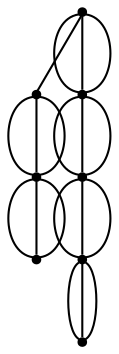graph {
  node [shape=point,comment="{\"directed\":false,\"doi\":\"10.1007/978-3-662-45803-7_28\",\"figure\":\"3 (2)\"}"]

  v0 [pos="1096.302861269001,627.9905994448357"]
  v1 [pos="664.8209726477073,843.6871011504604"]
  v2 [pos="1028.8813278708938,668.4347272031328"]
  v3 [pos="961.4639618550949,708.8788549614296"]
  v4 [pos="934.4987078513617,708.8788549614297"]
  v5 [pos="867.0772062653332,735.8408858688331"]
  v6 [pos="799.6598402495343,776.28501362713"]
  v7 [pos="732.2424742337357,803.2470445345333"]

  v1 -- v7 [id="-2",pos="664.8209726477073,843.6871011504604 718.7556798495608,843.6871011504604 718.7556798495608,843.6871011504604 718.7556798495608,843.6871011504604 732.2424742337357,803.2470445345333 732.2424742337357,803.2470445345333 732.2424742337357,803.2470445345333"]
  v7 -- v1 [id="-3",pos="732.2424742337357,803.2470445345333 664.8209726477073,789.7630393356537 664.8209726477073,789.7630393356537 664.8209726477073,789.7630393356537 664.8209726477073,843.6871011504604 664.8209726477073,843.6871011504604 664.8209726477073,843.6871011504604"]
  v7 -- v1 [id="-4",pos="732.2424742337357,803.2470445345333 691.7904258458275,816.726978591043 691.7904258458275,816.726978591043 691.7904258458275,816.726978591043 664.8209726477073,843.6871011504604 664.8209726477073,843.6871011504604 664.8209726477073,843.6871011504604"]
  v7 -- v6 [id="-5",pos="732.2424742337357,803.2470445345333 772.6903870514143,803.2448817401493 772.6903870514143,803.2448817401493 772.6903870514143,803.2448817401493 799.6598402495343,776.28501362713 799.6598402495343,776.28501362713 799.6598402495343,776.28501362713"]
  v6 -- v7 [id="-6",pos="799.6598402495343,776.28501362713 799.6598402495345,816.726978591043 799.6598402495345,816.726978591043 799.6598402495345,816.726978591043 732.2424742337357,803.2470445345333 732.2424742337357,803.2470445345333 732.2424742337357,803.2470445345333"]
  v6 -- v7 [id="-7",pos="799.6598402495343,776.28501362713 732.2424742337357,803.2470445345333 732.2424742337357,803.2470445345333 732.2424742337357,803.2470445345333"]
  v6 -- v5 [id="-8",pos="799.6598402495343,776.28501362713 799.6598402495345,722.3609518123234 799.6598402495345,722.3609518123234 799.6598402495345,722.3609518123234 867.0772062653332,735.8408858688331 867.0772062653332,735.8408858688331 867.0772062653332,735.8408858688331"]
  v6 -- v5 [id="-9",pos="799.6598402495343,776.28501362713 826.6251578774252,749.3208199253427 826.6251578774252,749.3208199253427 826.6251578774252,749.3208199253427 867.0772062653332,735.8408858688331 867.0772062653332,735.8408858688331 867.0772062653332,735.8408858688331"]
  v5 -- v6 [id="-10",pos="867.0772062653332,735.8408858688331 853.5945474513879,776.28501362713 853.5945474513879,776.28501362713 853.5945474513879,776.28501362713 799.6598402495343,776.28501362713 799.6598402495343,776.28501362713 799.6598402495343,776.28501362713"]
  v5 -- v4 [id="-11",pos="867.0772062653332,735.8408858688331 907.5292546532414,735.8389775208472 907.5292546532414,735.8389775208472 907.5292546532414,735.8389775208472 934.4987078513617,708.8788549614297 934.4987078513617,708.8788549614297 934.4987078513617,708.8788549614297"]
  v4 -- v5 [id="-12",pos="934.4987078513617,708.8788549614297 934.4987078513616,749.3208199253427 934.4987078513616,749.3208199253427 934.4987078513616,749.3208199253427 867.0772062653332,735.8408858688331 867.0772062653332,735.8408858688331 867.0772062653332,735.8408858688331"]
  v4 -- v3 [id="-13",pos="934.4987078513617,708.8788549614297 961.4639618550949,708.8788549614296 961.4639618550949,708.8788549614296 961.4639618550949,708.8788549614296"]
  v3 -- v2 [id="-14",pos="961.4639618550949,708.8788549614296 1015.3987326811058,708.8788549614297 1015.3987326811058,708.8788549614297 1015.3987326811058,708.8788549614297 1028.8813278708938,668.4347272031328 1028.8813278708938,668.4347272031328 1028.8813278708938,668.4347272031328"]
  v3 -- v2 [id="-15",pos="961.4639618550949,708.8788549614296 961.4640254792523,654.954793146623 961.4640254792523,654.954793146623 961.4640254792523,654.954793146623 1028.8813278708938,668.4347272031328 1028.8813278708938,668.4347272031328 1028.8813278708938,668.4347272031328"]
  v3 -- v2 [id="-16",pos="961.4639618550949,708.8788549614296 988.4292794829856,681.9149157060405 988.4292794829856,681.9149157060405 988.4292794829856,681.9149157060405 1028.8813278708938,668.4347272031328 1028.8813278708938,668.4347272031328 1028.8813278708938,668.4347272031328"]
  v2 -- v0 [id="-17",pos="1028.8813278708938,668.4347272031328 1042.368185879226,627.9905994448357 1042.368185879226,627.9905994448357 1042.368185879226,627.9905994448357 1096.302861269001,627.9905994448357 1096.302861269001,627.9905994448357 1096.302861269001,627.9905994448357"]
  v2 -- v0 [id="-18",pos="1028.8813278708938,668.4347272031328 1069.333376258802,654.954793146623 1069.333376258802,654.954793146623 1069.333376258802,654.954793146623 1096.302861269001,627.9905994448357 1096.302861269001,627.9905994448357 1096.302861269001,627.9905994448357"]
  v2 -- v0 [id="-19",pos="1028.8813278708938,668.4347272031328 1096.3028930810794,695.396758110536 1096.3028930810794,695.396758110536 1096.3028930810794,695.396758110536 1096.302861269001,627.9905994448357 1096.302861269001,627.9905994448357 1096.302861269001,627.9905994448357"]
  v4 -- v5 [id="-22",pos="934.4987078513617,708.8788549614297 867.0772062653332,735.8408858688331 867.0772062653332,735.8408858688331 867.0772062653332,735.8408858688331"]
}